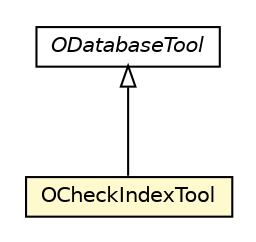 #!/usr/local/bin/dot
#
# Class diagram 
# Generated by UMLGraph version R5_6-24-gf6e263 (http://www.umlgraph.org/)
#

digraph G {
	edge [fontname="Helvetica",fontsize=10,labelfontname="Helvetica",labelfontsize=10];
	node [fontname="Helvetica",fontsize=10,shape=plaintext];
	nodesep=0.25;
	ranksep=0.5;
	// com.orientechnologies.orient.core.db.tool.OCheckIndexTool
	c1724164 [label=<<table title="com.orientechnologies.orient.core.db.tool.OCheckIndexTool" border="0" cellborder="1" cellspacing="0" cellpadding="2" port="p" bgcolor="lemonChiffon" href="./OCheckIndexTool.html">
		<tr><td><table border="0" cellspacing="0" cellpadding="1">
<tr><td align="center" balign="center"> OCheckIndexTool </td></tr>
		</table></td></tr>
		</table>>, URL="./OCheckIndexTool.html", fontname="Helvetica", fontcolor="black", fontsize=10.0];
	// com.orientechnologies.orient.core.db.tool.ODatabaseTool
	c1724168 [label=<<table title="com.orientechnologies.orient.core.db.tool.ODatabaseTool" border="0" cellborder="1" cellspacing="0" cellpadding="2" port="p" href="./ODatabaseTool.html">
		<tr><td><table border="0" cellspacing="0" cellpadding="1">
<tr><td align="center" balign="center"><font face="Helvetica-Oblique"> ODatabaseTool </font></td></tr>
		</table></td></tr>
		</table>>, URL="./ODatabaseTool.html", fontname="Helvetica", fontcolor="black", fontsize=10.0];
	//com.orientechnologies.orient.core.db.tool.OCheckIndexTool extends com.orientechnologies.orient.core.db.tool.ODatabaseTool
	c1724168:p -> c1724164:p [dir=back,arrowtail=empty];
}

